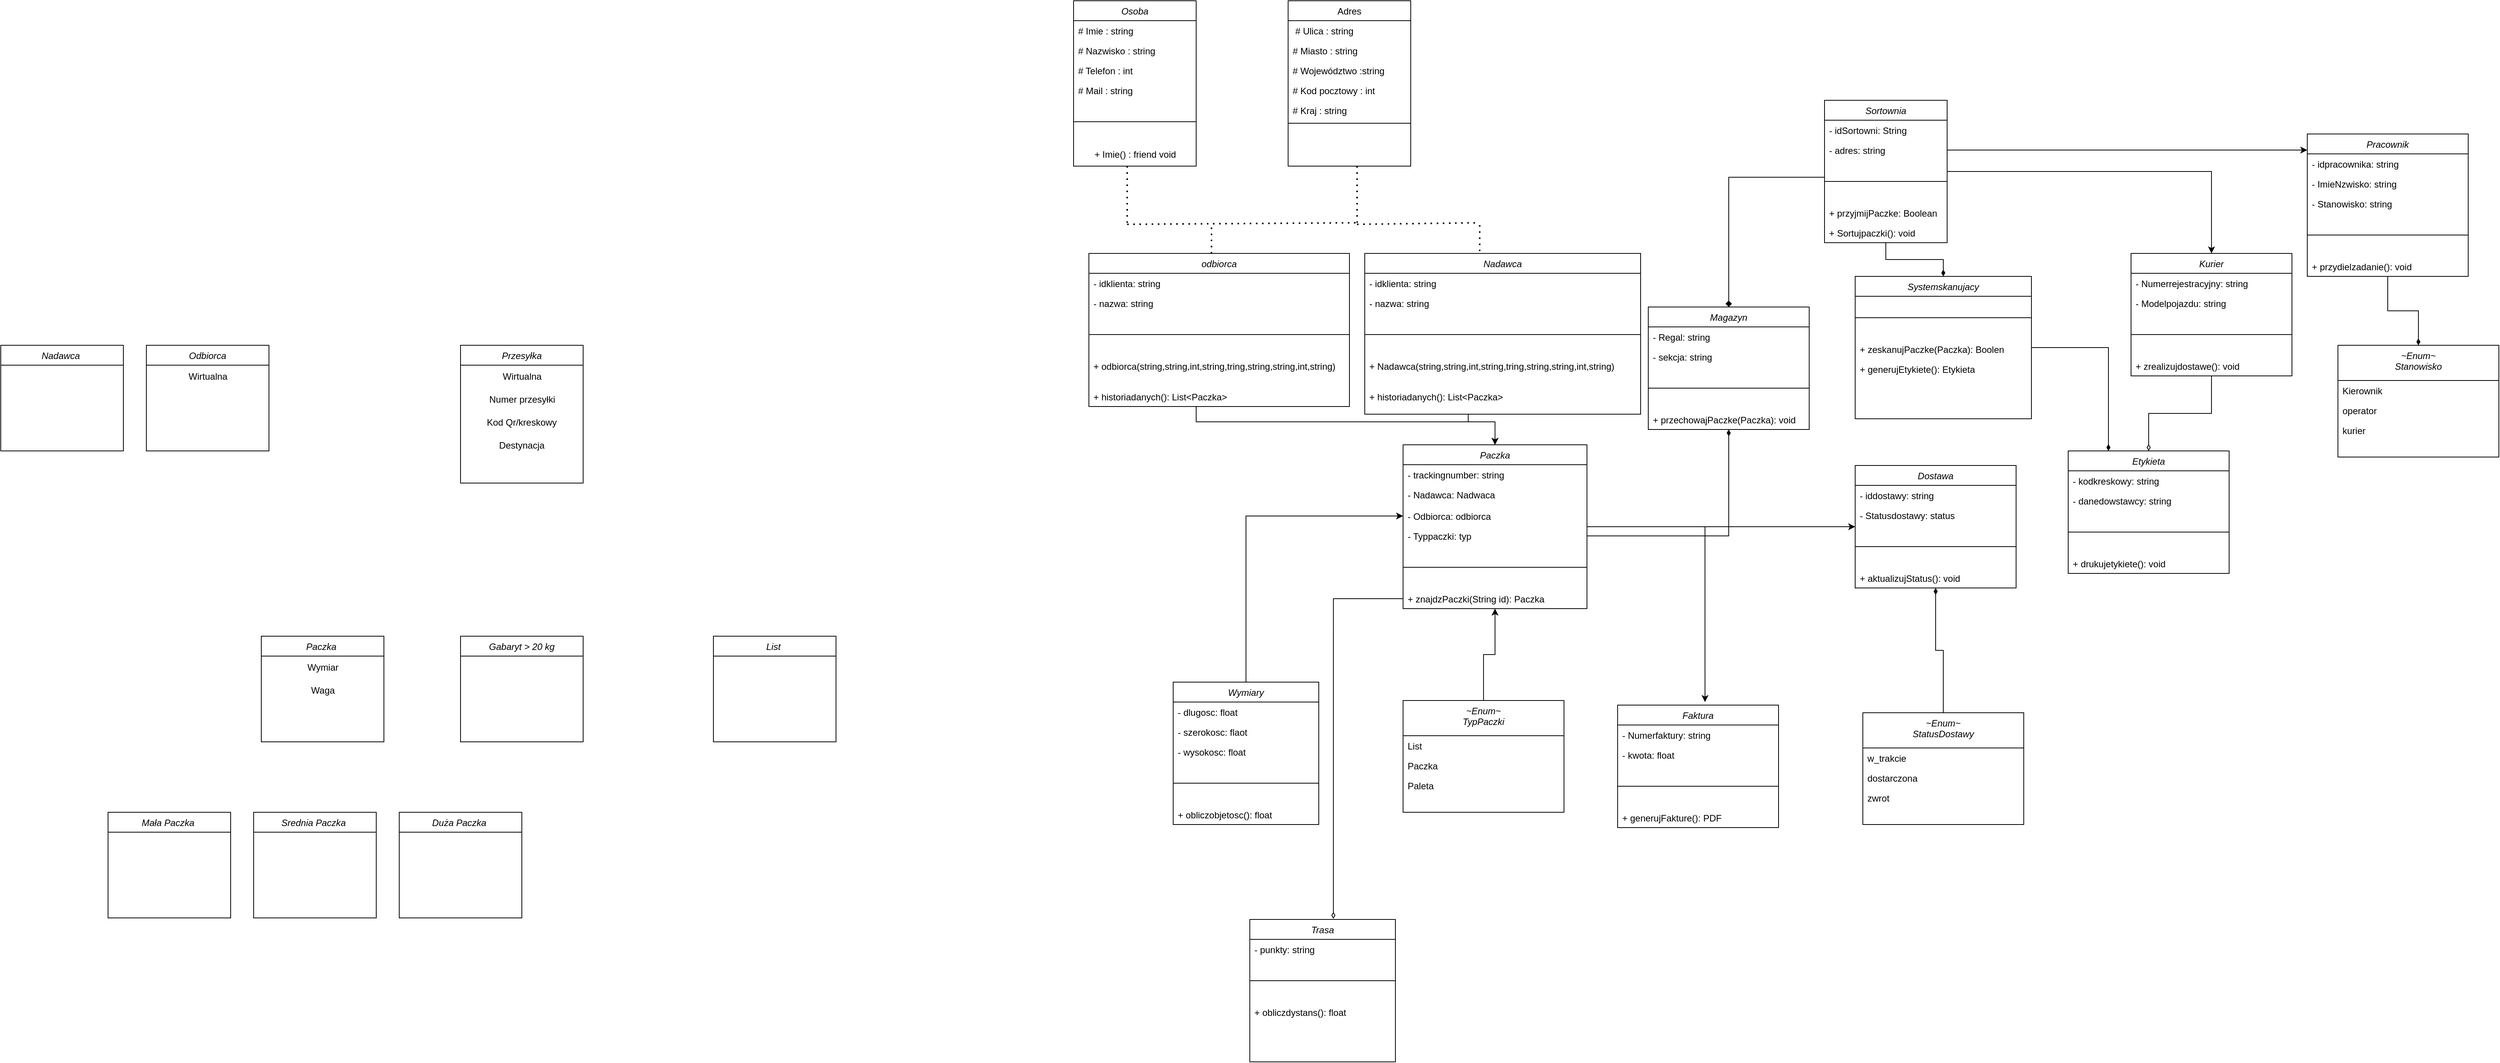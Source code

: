 <mxfile version="26.2.14">
  <diagram id="C5RBs43oDa-KdzZeNtuy" name="Page-1">
    <mxGraphModel dx="1854" dy="2429" grid="1" gridSize="10" guides="1" tooltips="1" connect="1" arrows="1" fold="1" page="1" pageScale="1" pageWidth="827" pageHeight="1169" math="0" shadow="0">
      <root>
        <mxCell id="WIyWlLk6GJQsqaUBKTNV-0" />
        <mxCell id="WIyWlLk6GJQsqaUBKTNV-1" parent="WIyWlLk6GJQsqaUBKTNV-0" />
        <mxCell id="zkfFHV4jXpPFQw0GAbJ--0" value="Osoba" style="swimlane;fontStyle=2;align=center;verticalAlign=top;childLayout=stackLayout;horizontal=1;startSize=26;horizontalStack=0;resizeParent=1;resizeLast=0;collapsible=1;marginBottom=0;rounded=0;shadow=0;strokeWidth=1;" parent="WIyWlLk6GJQsqaUBKTNV-1" vertex="1">
          <mxGeometry x="770" y="-130" width="160" height="216" as="geometry">
            <mxRectangle x="230" y="140" width="160" height="26" as="alternateBounds" />
          </mxGeometry>
        </mxCell>
        <mxCell id="zkfFHV4jXpPFQw0GAbJ--1" value="# Imie : string" style="text;align=left;verticalAlign=top;spacingLeft=4;spacingRight=4;overflow=hidden;rotatable=0;points=[[0,0.5],[1,0.5]];portConstraint=eastwest;" parent="zkfFHV4jXpPFQw0GAbJ--0" vertex="1">
          <mxGeometry y="26" width="160" height="26" as="geometry" />
        </mxCell>
        <mxCell id="zkfFHV4jXpPFQw0GAbJ--2" value="# Nazwisko : string" style="text;align=left;verticalAlign=top;spacingLeft=4;spacingRight=4;overflow=hidden;rotatable=0;points=[[0,0.5],[1,0.5]];portConstraint=eastwest;rounded=0;shadow=0;html=0;" parent="zkfFHV4jXpPFQw0GAbJ--0" vertex="1">
          <mxGeometry y="52" width="160" height="26" as="geometry" />
        </mxCell>
        <mxCell id="zkfFHV4jXpPFQw0GAbJ--3" value="# Telefon : int" style="text;align=left;verticalAlign=top;spacingLeft=4;spacingRight=4;overflow=hidden;rotatable=0;points=[[0,0.5],[1,0.5]];portConstraint=eastwest;rounded=0;shadow=0;html=0;" parent="zkfFHV4jXpPFQw0GAbJ--0" vertex="1">
          <mxGeometry y="78" width="160" height="26" as="geometry" />
        </mxCell>
        <mxCell id="BdsNktn8c3Ki6Q-YQM_h-1" value="# Mail : string" style="text;align=left;verticalAlign=top;spacingLeft=4;spacingRight=4;overflow=hidden;rotatable=0;points=[[0,0.5],[1,0.5]];portConstraint=eastwest;rounded=0;shadow=0;html=0;" parent="zkfFHV4jXpPFQw0GAbJ--0" vertex="1">
          <mxGeometry y="104" width="160" height="26" as="geometry" />
        </mxCell>
        <mxCell id="zkfFHV4jXpPFQw0GAbJ--4" value="" style="line;html=1;strokeWidth=1;align=left;verticalAlign=middle;spacingTop=-1;spacingLeft=3;spacingRight=3;rotatable=0;labelPosition=right;points=[];portConstraint=eastwest;" parent="zkfFHV4jXpPFQw0GAbJ--0" vertex="1">
          <mxGeometry y="130" width="160" height="56" as="geometry" />
        </mxCell>
        <mxCell id="GxkbKtknB-CjIowT5Ta8-1" value="+ Imie() : friend void" style="text;html=1;align=center;verticalAlign=middle;resizable=0;points=[];autosize=1;strokeColor=none;fillColor=none;" parent="zkfFHV4jXpPFQw0GAbJ--0" vertex="1">
          <mxGeometry y="186" width="160" height="30" as="geometry" />
        </mxCell>
        <mxCell id="zkfFHV4jXpPFQw0GAbJ--17" value="Adres" style="swimlane;fontStyle=0;align=center;verticalAlign=top;childLayout=stackLayout;horizontal=1;startSize=26;horizontalStack=0;resizeParent=1;resizeLast=0;collapsible=1;marginBottom=0;rounded=0;shadow=0;strokeWidth=1;" parent="WIyWlLk6GJQsqaUBKTNV-1" vertex="1">
          <mxGeometry x="1050" y="-130" width="160" height="216" as="geometry">
            <mxRectangle x="550" y="140" width="160" height="26" as="alternateBounds" />
          </mxGeometry>
        </mxCell>
        <mxCell id="zkfFHV4jXpPFQw0GAbJ--18" value=" # Ulica : string" style="text;align=left;verticalAlign=top;spacingLeft=4;spacingRight=4;overflow=hidden;rotatable=0;points=[[0,0.5],[1,0.5]];portConstraint=eastwest;" parent="zkfFHV4jXpPFQw0GAbJ--17" vertex="1">
          <mxGeometry y="26" width="160" height="26" as="geometry" />
        </mxCell>
        <mxCell id="zkfFHV4jXpPFQw0GAbJ--19" value="# Miasto : string" style="text;align=left;verticalAlign=top;spacingLeft=4;spacingRight=4;overflow=hidden;rotatable=0;points=[[0,0.5],[1,0.5]];portConstraint=eastwest;rounded=0;shadow=0;html=0;" parent="zkfFHV4jXpPFQw0GAbJ--17" vertex="1">
          <mxGeometry y="52" width="160" height="26" as="geometry" />
        </mxCell>
        <mxCell id="zkfFHV4jXpPFQw0GAbJ--20" value="# Województwo :string" style="text;align=left;verticalAlign=top;spacingLeft=4;spacingRight=4;overflow=hidden;rotatable=0;points=[[0,0.5],[1,0.5]];portConstraint=eastwest;rounded=0;shadow=0;html=0;" parent="zkfFHV4jXpPFQw0GAbJ--17" vertex="1">
          <mxGeometry y="78" width="160" height="26" as="geometry" />
        </mxCell>
        <mxCell id="zkfFHV4jXpPFQw0GAbJ--21" value="# Kod pocztowy : int" style="text;align=left;verticalAlign=top;spacingLeft=4;spacingRight=4;overflow=hidden;rotatable=0;points=[[0,0.5],[1,0.5]];portConstraint=eastwest;rounded=0;shadow=0;html=0;" parent="zkfFHV4jXpPFQw0GAbJ--17" vertex="1">
          <mxGeometry y="104" width="160" height="26" as="geometry" />
        </mxCell>
        <mxCell id="zkfFHV4jXpPFQw0GAbJ--22" value="# Kraj : string" style="text;align=left;verticalAlign=top;spacingLeft=4;spacingRight=4;overflow=hidden;rotatable=0;points=[[0,0.5],[1,0.5]];portConstraint=eastwest;rounded=0;shadow=0;html=0;" parent="zkfFHV4jXpPFQw0GAbJ--17" vertex="1">
          <mxGeometry y="130" width="160" height="26" as="geometry" />
        </mxCell>
        <mxCell id="zkfFHV4jXpPFQw0GAbJ--23" value="" style="line;html=1;strokeWidth=1;align=left;verticalAlign=middle;spacingTop=-1;spacingLeft=3;spacingRight=3;rotatable=0;labelPosition=right;points=[];portConstraint=eastwest;" parent="zkfFHV4jXpPFQw0GAbJ--17" vertex="1">
          <mxGeometry y="156" width="160" height="8" as="geometry" />
        </mxCell>
        <mxCell id="rjLxEYTSQMDGjOI9FriD-2" value="Przesyłka" style="swimlane;fontStyle=2;align=center;verticalAlign=top;childLayout=stackLayout;horizontal=1;startSize=26;horizontalStack=0;resizeParent=1;resizeLast=0;collapsible=1;marginBottom=0;rounded=0;shadow=0;strokeWidth=1;" parent="WIyWlLk6GJQsqaUBKTNV-1" vertex="1">
          <mxGeometry x="-30" y="320" width="160" height="180" as="geometry">
            <mxRectangle x="230" y="140" width="160" height="26" as="alternateBounds" />
          </mxGeometry>
        </mxCell>
        <mxCell id="rjLxEYTSQMDGjOI9FriD-8" value="Wirtualna" style="text;html=1;align=center;verticalAlign=middle;resizable=0;points=[];autosize=1;strokeColor=none;fillColor=none;" parent="rjLxEYTSQMDGjOI9FriD-2" vertex="1">
          <mxGeometry y="26" width="160" height="30" as="geometry" />
        </mxCell>
        <mxCell id="W7phZdBXkQrkiaIX9PyD-0" value="Numer przesyłki" style="text;html=1;align=center;verticalAlign=middle;resizable=0;points=[];autosize=1;strokeColor=none;fillColor=none;" parent="rjLxEYTSQMDGjOI9FriD-2" vertex="1">
          <mxGeometry y="56" width="160" height="30" as="geometry" />
        </mxCell>
        <mxCell id="W7phZdBXkQrkiaIX9PyD-1" value="Kod Qr/kreskowy" style="text;html=1;align=center;verticalAlign=middle;whiteSpace=wrap;rounded=0;" parent="rjLxEYTSQMDGjOI9FriD-2" vertex="1">
          <mxGeometry y="86" width="160" height="30" as="geometry" />
        </mxCell>
        <mxCell id="ycdO8XLY1XzXlpFilpPe-3" value="Destynacja" style="text;html=1;align=center;verticalAlign=middle;whiteSpace=wrap;rounded=0;" parent="rjLxEYTSQMDGjOI9FriD-2" vertex="1">
          <mxGeometry y="116" width="160" height="30" as="geometry" />
        </mxCell>
        <mxCell id="rjLxEYTSQMDGjOI9FriD-10" value="Paczka " style="swimlane;fontStyle=2;align=center;verticalAlign=top;childLayout=stackLayout;horizontal=1;startSize=26;horizontalStack=0;resizeParent=1;resizeLast=0;collapsible=1;marginBottom=0;rounded=0;shadow=0;strokeWidth=1;" parent="WIyWlLk6GJQsqaUBKTNV-1" vertex="1">
          <mxGeometry x="-290" y="700" width="160" height="138" as="geometry">
            <mxRectangle x="230" y="140" width="160" height="26" as="alternateBounds" />
          </mxGeometry>
        </mxCell>
        <mxCell id="ycdO8XLY1XzXlpFilpPe-28" value="Wymiar" style="text;html=1;align=center;verticalAlign=middle;resizable=0;points=[];autosize=1;strokeColor=none;fillColor=none;" parent="rjLxEYTSQMDGjOI9FriD-10" vertex="1">
          <mxGeometry y="26" width="160" height="30" as="geometry" />
        </mxCell>
        <mxCell id="ycdO8XLY1XzXlpFilpPe-29" value="Waga" style="text;html=1;align=center;verticalAlign=middle;resizable=0;points=[];autosize=1;strokeColor=none;fillColor=none;" parent="rjLxEYTSQMDGjOI9FriD-10" vertex="1">
          <mxGeometry y="56" width="160" height="30" as="geometry" />
        </mxCell>
        <mxCell id="rjLxEYTSQMDGjOI9FriD-16" value="List " style="swimlane;fontStyle=2;align=center;verticalAlign=top;childLayout=stackLayout;horizontal=1;startSize=26;horizontalStack=0;resizeParent=1;resizeLast=0;collapsible=1;marginBottom=0;rounded=0;shadow=0;strokeWidth=1;" parent="WIyWlLk6GJQsqaUBKTNV-1" vertex="1">
          <mxGeometry x="300" y="700" width="160" height="138" as="geometry">
            <mxRectangle x="230" y="140" width="160" height="26" as="alternateBounds" />
          </mxGeometry>
        </mxCell>
        <mxCell id="rjLxEYTSQMDGjOI9FriD-22" value="Gabaryt &gt; 20 kg" style="swimlane;fontStyle=2;align=center;verticalAlign=top;childLayout=stackLayout;horizontal=1;startSize=26;horizontalStack=0;resizeParent=1;resizeLast=0;collapsible=1;marginBottom=0;rounded=0;shadow=0;strokeWidth=1;" parent="WIyWlLk6GJQsqaUBKTNV-1" vertex="1">
          <mxGeometry x="-30" y="700" width="160" height="138" as="geometry">
            <mxRectangle x="230" y="140" width="160" height="26" as="alternateBounds" />
          </mxGeometry>
        </mxCell>
        <mxCell id="rjLxEYTSQMDGjOI9FriD-40" value="Nadawca " style="swimlane;fontStyle=2;align=center;verticalAlign=top;childLayout=stackLayout;horizontal=1;startSize=26;horizontalStack=0;resizeParent=1;resizeLast=0;collapsible=1;marginBottom=0;rounded=0;shadow=0;strokeWidth=1;" parent="WIyWlLk6GJQsqaUBKTNV-1" vertex="1">
          <mxGeometry x="-630" y="320" width="160" height="138" as="geometry">
            <mxRectangle x="230" y="140" width="160" height="26" as="alternateBounds" />
          </mxGeometry>
        </mxCell>
        <mxCell id="rjLxEYTSQMDGjOI9FriD-46" value="Odbiorca" style="swimlane;fontStyle=2;align=center;verticalAlign=top;childLayout=stackLayout;horizontal=1;startSize=26;horizontalStack=0;resizeParent=1;resizeLast=0;collapsible=1;marginBottom=0;rounded=0;shadow=0;strokeWidth=1;" parent="WIyWlLk6GJQsqaUBKTNV-1" vertex="1">
          <mxGeometry x="-440" y="320" width="160" height="138" as="geometry">
            <mxRectangle x="230" y="140" width="160" height="26" as="alternateBounds" />
          </mxGeometry>
        </mxCell>
        <mxCell id="ycdO8XLY1XzXlpFilpPe-8" value="Wirtualna" style="text;html=1;align=center;verticalAlign=middle;resizable=0;points=[];autosize=1;strokeColor=none;fillColor=none;" parent="rjLxEYTSQMDGjOI9FriD-46" vertex="1">
          <mxGeometry y="26" width="160" height="30" as="geometry" />
        </mxCell>
        <mxCell id="ycdO8XLY1XzXlpFilpPe-0" value="Mała Paczka " style="swimlane;fontStyle=2;align=center;verticalAlign=top;childLayout=stackLayout;horizontal=1;startSize=26;horizontalStack=0;resizeParent=1;resizeLast=0;collapsible=1;marginBottom=0;rounded=0;shadow=0;strokeWidth=1;" parent="WIyWlLk6GJQsqaUBKTNV-1" vertex="1">
          <mxGeometry x="-490" y="930" width="160" height="138" as="geometry">
            <mxRectangle x="230" y="140" width="160" height="26" as="alternateBounds" />
          </mxGeometry>
        </mxCell>
        <mxCell id="ycdO8XLY1XzXlpFilpPe-1" value="Srednia Paczka " style="swimlane;fontStyle=2;align=center;verticalAlign=top;childLayout=stackLayout;horizontal=1;startSize=26;horizontalStack=0;resizeParent=1;resizeLast=0;collapsible=1;marginBottom=0;rounded=0;shadow=0;strokeWidth=1;" parent="WIyWlLk6GJQsqaUBKTNV-1" vertex="1">
          <mxGeometry x="-300" y="930" width="160" height="138" as="geometry">
            <mxRectangle x="230" y="140" width="160" height="26" as="alternateBounds" />
          </mxGeometry>
        </mxCell>
        <mxCell id="ycdO8XLY1XzXlpFilpPe-4" value="Duża Paczka " style="swimlane;fontStyle=2;align=center;verticalAlign=top;childLayout=stackLayout;horizontal=1;startSize=26;horizontalStack=0;resizeParent=1;resizeLast=0;collapsible=1;marginBottom=0;rounded=0;shadow=0;strokeWidth=1;" parent="WIyWlLk6GJQsqaUBKTNV-1" vertex="1">
          <mxGeometry x="-110" y="930" width="160" height="138" as="geometry">
            <mxRectangle x="230" y="140" width="160" height="26" as="alternateBounds" />
          </mxGeometry>
        </mxCell>
        <mxCell id="9dYcnbe_WubwCjtbjFcD-8" style="edgeStyle=orthogonalEdgeStyle;rounded=0;orthogonalLoop=1;jettySize=auto;html=1;entryX=0.5;entryY=0;entryDx=0;entryDy=0;endArrow=diamondThin;endFill=1;" parent="WIyWlLk6GJQsqaUBKTNV-1" source="8LbB3TqISz4UHMFWmRGF-1011" target="8LbB3TqISz4UHMFWmRGF-1049" edge="1">
          <mxGeometry relative="1" as="geometry" />
        </mxCell>
        <mxCell id="9dYcnbe_WubwCjtbjFcD-9" style="edgeStyle=orthogonalEdgeStyle;rounded=0;orthogonalLoop=1;jettySize=auto;html=1;entryX=0.5;entryY=0;entryDx=0;entryDy=0;" parent="WIyWlLk6GJQsqaUBKTNV-1" source="8LbB3TqISz4UHMFWmRGF-1011" target="8LbB3TqISz4UHMFWmRGF-1056" edge="1">
          <mxGeometry relative="1" as="geometry" />
        </mxCell>
        <mxCell id="8LbB3TqISz4UHMFWmRGF-1011" value="Sortownia" style="swimlane;fontStyle=2;align=center;verticalAlign=top;childLayout=stackLayout;horizontal=1;startSize=26;horizontalStack=0;resizeParent=1;resizeLast=0;collapsible=1;marginBottom=0;rounded=0;shadow=0;strokeWidth=1;" parent="WIyWlLk6GJQsqaUBKTNV-1" vertex="1">
          <mxGeometry x="1750" width="160" height="186" as="geometry">
            <mxRectangle x="230" y="140" width="160" height="26" as="alternateBounds" />
          </mxGeometry>
        </mxCell>
        <mxCell id="8LbB3TqISz4UHMFWmRGF-1012" value="- idSortowni: String" style="text;align=left;verticalAlign=top;spacingLeft=4;spacingRight=4;overflow=hidden;rotatable=0;points=[[0,0.5],[1,0.5]];portConstraint=eastwest;" parent="8LbB3TqISz4UHMFWmRGF-1011" vertex="1">
          <mxGeometry y="26" width="160" height="26" as="geometry" />
        </mxCell>
        <mxCell id="8LbB3TqISz4UHMFWmRGF-1013" value="- adres: string" style="text;align=left;verticalAlign=top;spacingLeft=4;spacingRight=4;overflow=hidden;rotatable=0;points=[[0,0.5],[1,0.5]];portConstraint=eastwest;rounded=0;shadow=0;html=0;" parent="8LbB3TqISz4UHMFWmRGF-1011" vertex="1">
          <mxGeometry y="52" width="160" height="26" as="geometry" />
        </mxCell>
        <mxCell id="8LbB3TqISz4UHMFWmRGF-1016" value="" style="line;html=1;strokeWidth=1;align=left;verticalAlign=middle;spacingTop=-1;spacingLeft=3;spacingRight=3;rotatable=0;labelPosition=right;points=[];portConstraint=eastwest;" parent="8LbB3TqISz4UHMFWmRGF-1011" vertex="1">
          <mxGeometry y="78" width="160" height="56" as="geometry" />
        </mxCell>
        <mxCell id="8LbB3TqISz4UHMFWmRGF-1014" value="+ przyjmijPaczke: Boolean" style="text;align=left;verticalAlign=top;spacingLeft=4;spacingRight=4;overflow=hidden;rotatable=0;points=[[0,0.5],[1,0.5]];portConstraint=eastwest;rounded=0;shadow=0;html=0;" parent="8LbB3TqISz4UHMFWmRGF-1011" vertex="1">
          <mxGeometry y="134" width="160" height="26" as="geometry" />
        </mxCell>
        <mxCell id="8LbB3TqISz4UHMFWmRGF-1015" value="+ Sortujpaczki(): void" style="text;align=left;verticalAlign=top;spacingLeft=4;spacingRight=4;overflow=hidden;rotatable=0;points=[[0,0.5],[1,0.5]];portConstraint=eastwest;rounded=0;shadow=0;html=0;" parent="8LbB3TqISz4UHMFWmRGF-1011" vertex="1">
          <mxGeometry y="160" width="160" height="26" as="geometry" />
        </mxCell>
        <mxCell id="8LbB3TqISz4UHMFWmRGF-1017" value="Magazyn" style="swimlane;fontStyle=2;align=center;verticalAlign=top;childLayout=stackLayout;horizontal=1;startSize=26;horizontalStack=0;resizeParent=1;resizeLast=0;collapsible=1;marginBottom=0;rounded=0;shadow=0;strokeWidth=1;" parent="WIyWlLk6GJQsqaUBKTNV-1" vertex="1">
          <mxGeometry x="1520" y="270" width="210" height="160" as="geometry">
            <mxRectangle x="230" y="140" width="160" height="26" as="alternateBounds" />
          </mxGeometry>
        </mxCell>
        <mxCell id="8LbB3TqISz4UHMFWmRGF-1018" value="- Regal: string" style="text;align=left;verticalAlign=top;spacingLeft=4;spacingRight=4;overflow=hidden;rotatable=0;points=[[0,0.5],[1,0.5]];portConstraint=eastwest;" parent="8LbB3TqISz4UHMFWmRGF-1017" vertex="1">
          <mxGeometry y="26" width="210" height="26" as="geometry" />
        </mxCell>
        <mxCell id="8LbB3TqISz4UHMFWmRGF-1019" value="- sekcja: string" style="text;align=left;verticalAlign=top;spacingLeft=4;spacingRight=4;overflow=hidden;rotatable=0;points=[[0,0.5],[1,0.5]];portConstraint=eastwest;rounded=0;shadow=0;html=0;" parent="8LbB3TqISz4UHMFWmRGF-1017" vertex="1">
          <mxGeometry y="52" width="210" height="26" as="geometry" />
        </mxCell>
        <mxCell id="8LbB3TqISz4UHMFWmRGF-1022" value="" style="line;html=1;strokeWidth=1;align=left;verticalAlign=middle;spacingTop=-1;spacingLeft=3;spacingRight=3;rotatable=0;labelPosition=right;points=[];portConstraint=eastwest;" parent="8LbB3TqISz4UHMFWmRGF-1017" vertex="1">
          <mxGeometry y="78" width="210" height="56" as="geometry" />
        </mxCell>
        <mxCell id="8LbB3TqISz4UHMFWmRGF-1021" value="+ przechowajPaczke(Paczka): void" style="text;align=left;verticalAlign=top;spacingLeft=4;spacingRight=4;overflow=hidden;rotatable=0;points=[[0,0.5],[1,0.5]];portConstraint=eastwest;rounded=0;shadow=0;html=0;" parent="8LbB3TqISz4UHMFWmRGF-1017" vertex="1">
          <mxGeometry y="134" width="210" height="26" as="geometry" />
        </mxCell>
        <mxCell id="9dYcnbe_WubwCjtbjFcD-0" style="edgeStyle=orthogonalEdgeStyle;rounded=0;orthogonalLoop=1;jettySize=auto;html=1;entryX=0.5;entryY=0;entryDx=0;entryDy=0;" parent="WIyWlLk6GJQsqaUBKTNV-1" source="8LbB3TqISz4UHMFWmRGF-1025" target="8LbB3TqISz4UHMFWmRGF-1087" edge="1">
          <mxGeometry relative="1" as="geometry">
            <Array as="points">
              <mxPoint x="1285" y="420" />
              <mxPoint x="1320" y="420" />
            </Array>
          </mxGeometry>
        </mxCell>
        <mxCell id="8LbB3TqISz4UHMFWmRGF-1025" value="Nadawca" style="swimlane;fontStyle=2;align=center;verticalAlign=top;childLayout=stackLayout;horizontal=1;startSize=26;horizontalStack=0;resizeParent=1;resizeLast=0;collapsible=1;marginBottom=0;rounded=0;shadow=0;strokeWidth=1;" parent="WIyWlLk6GJQsqaUBKTNV-1" vertex="1">
          <mxGeometry x="1150" y="200" width="360" height="210" as="geometry">
            <mxRectangle x="230" y="140" width="160" height="26" as="alternateBounds" />
          </mxGeometry>
        </mxCell>
        <mxCell id="8LbB3TqISz4UHMFWmRGF-1026" value="- idklienta: string" style="text;align=left;verticalAlign=top;spacingLeft=4;spacingRight=4;overflow=hidden;rotatable=0;points=[[0,0.5],[1,0.5]];portConstraint=eastwest;" parent="8LbB3TqISz4UHMFWmRGF-1025" vertex="1">
          <mxGeometry y="26" width="360" height="26" as="geometry" />
        </mxCell>
        <mxCell id="8LbB3TqISz4UHMFWmRGF-1027" value="- nazwa: string" style="text;align=left;verticalAlign=top;spacingLeft=4;spacingRight=4;overflow=hidden;rotatable=0;points=[[0,0.5],[1,0.5]];portConstraint=eastwest;rounded=0;shadow=0;html=0;" parent="8LbB3TqISz4UHMFWmRGF-1025" vertex="1">
          <mxGeometry y="52" width="360" height="26" as="geometry" />
        </mxCell>
        <mxCell id="8LbB3TqISz4UHMFWmRGF-1030" value="" style="line;html=1;strokeWidth=1;align=left;verticalAlign=middle;spacingTop=-1;spacingLeft=3;spacingRight=3;rotatable=0;labelPosition=right;points=[];portConstraint=eastwest;" parent="8LbB3TqISz4UHMFWmRGF-1025" vertex="1">
          <mxGeometry y="78" width="360" height="56" as="geometry" />
        </mxCell>
        <mxCell id="Iwi3tj0pzpYwmLGOqAep-13" value="+ Nadawca(string,string,int,string,tring,string,string,int,string)" style="text;align=left;verticalAlign=top;spacingLeft=4;spacingRight=4;overflow=hidden;rotatable=0;points=[[0,0.5],[1,0.5]];portConstraint=eastwest;rounded=0;shadow=0;html=0;" vertex="1" parent="8LbB3TqISz4UHMFWmRGF-1025">
          <mxGeometry y="134" width="360" height="40" as="geometry" />
        </mxCell>
        <mxCell id="8LbB3TqISz4UHMFWmRGF-1029" value="+ historiadanych(): List&lt;Paczka&gt;" style="text;align=left;verticalAlign=top;spacingLeft=4;spacingRight=4;overflow=hidden;rotatable=0;points=[[0,0.5],[1,0.5]];portConstraint=eastwest;rounded=0;shadow=0;html=0;" parent="8LbB3TqISz4UHMFWmRGF-1025" vertex="1">
          <mxGeometry y="174" width="360" height="26" as="geometry" />
        </mxCell>
        <mxCell id="9dYcnbe_WubwCjtbjFcD-1" style="edgeStyle=orthogonalEdgeStyle;rounded=0;orthogonalLoop=1;jettySize=auto;html=1;entryX=0.5;entryY=0;entryDx=0;entryDy=0;" parent="WIyWlLk6GJQsqaUBKTNV-1" source="8LbB3TqISz4UHMFWmRGF-1043" target="8LbB3TqISz4UHMFWmRGF-1087" edge="1">
          <mxGeometry relative="1" as="geometry">
            <Array as="points">
              <mxPoint x="930" y="420" />
              <mxPoint x="1320" y="420" />
            </Array>
          </mxGeometry>
        </mxCell>
        <mxCell id="8LbB3TqISz4UHMFWmRGF-1043" value="odbiorca" style="swimlane;fontStyle=2;align=center;verticalAlign=top;childLayout=stackLayout;horizontal=1;startSize=26;horizontalStack=0;resizeParent=1;resizeLast=0;collapsible=1;marginBottom=0;rounded=0;shadow=0;strokeWidth=1;" parent="WIyWlLk6GJQsqaUBKTNV-1" vertex="1">
          <mxGeometry x="790" y="200" width="340" height="200" as="geometry">
            <mxRectangle x="230" y="140" width="160" height="26" as="alternateBounds" />
          </mxGeometry>
        </mxCell>
        <mxCell id="8LbB3TqISz4UHMFWmRGF-1044" value="- idklienta: string" style="text;align=left;verticalAlign=top;spacingLeft=4;spacingRight=4;overflow=hidden;rotatable=0;points=[[0,0.5],[1,0.5]];portConstraint=eastwest;" parent="8LbB3TqISz4UHMFWmRGF-1043" vertex="1">
          <mxGeometry y="26" width="340" height="26" as="geometry" />
        </mxCell>
        <mxCell id="8LbB3TqISz4UHMFWmRGF-1045" value="- nazwa: string" style="text;align=left;verticalAlign=top;spacingLeft=4;spacingRight=4;overflow=hidden;rotatable=0;points=[[0,0.5],[1,0.5]];portConstraint=eastwest;rounded=0;shadow=0;html=0;" parent="8LbB3TqISz4UHMFWmRGF-1043" vertex="1">
          <mxGeometry y="52" width="340" height="26" as="geometry" />
        </mxCell>
        <mxCell id="8LbB3TqISz4UHMFWmRGF-1047" value="" style="line;html=1;strokeWidth=1;align=left;verticalAlign=middle;spacingTop=-1;spacingLeft=3;spacingRight=3;rotatable=0;labelPosition=right;points=[];portConstraint=eastwest;" parent="8LbB3TqISz4UHMFWmRGF-1043" vertex="1">
          <mxGeometry y="78" width="340" height="56" as="geometry" />
        </mxCell>
        <mxCell id="Iwi3tj0pzpYwmLGOqAep-10" value="+ odbiorca(string,string,int,string,tring,string,string,int,string)" style="text;align=left;verticalAlign=top;spacingLeft=4;spacingRight=4;overflow=hidden;rotatable=0;points=[[0,0.5],[1,0.5]];portConstraint=eastwest;rounded=0;shadow=0;html=0;" vertex="1" parent="8LbB3TqISz4UHMFWmRGF-1043">
          <mxGeometry y="134" width="340" height="40" as="geometry" />
        </mxCell>
        <mxCell id="8LbB3TqISz4UHMFWmRGF-1048" value="+ historiadanych(): List&lt;Paczka&gt;" style="text;align=left;verticalAlign=top;spacingLeft=4;spacingRight=4;overflow=hidden;rotatable=0;points=[[0,0.5],[1,0.5]];portConstraint=eastwest;rounded=0;shadow=0;html=0;" parent="8LbB3TqISz4UHMFWmRGF-1043" vertex="1">
          <mxGeometry y="174" width="340" height="26" as="geometry" />
        </mxCell>
        <mxCell id="9dYcnbe_WubwCjtbjFcD-13" style="edgeStyle=orthogonalEdgeStyle;rounded=0;orthogonalLoop=1;jettySize=auto;html=1;entryX=0.25;entryY=0;entryDx=0;entryDy=0;endArrow=diamondThin;endFill=1;" parent="WIyWlLk6GJQsqaUBKTNV-1" source="8LbB3TqISz4UHMFWmRGF-1049" target="8LbB3TqISz4UHMFWmRGF-1073" edge="1">
          <mxGeometry relative="1" as="geometry" />
        </mxCell>
        <mxCell id="8LbB3TqISz4UHMFWmRGF-1049" value="Systemskanujacy" style="swimlane;fontStyle=2;align=center;verticalAlign=top;childLayout=stackLayout;horizontal=1;startSize=26;horizontalStack=0;resizeParent=1;resizeLast=0;collapsible=1;marginBottom=0;rounded=0;shadow=0;strokeWidth=1;" parent="WIyWlLk6GJQsqaUBKTNV-1" vertex="1">
          <mxGeometry x="1790" y="230" width="230" height="186" as="geometry">
            <mxRectangle x="230" y="140" width="160" height="26" as="alternateBounds" />
          </mxGeometry>
        </mxCell>
        <mxCell id="8LbB3TqISz4UHMFWmRGF-1053" value="" style="line;html=1;strokeWidth=1;align=left;verticalAlign=middle;spacingTop=-1;spacingLeft=3;spacingRight=3;rotatable=0;labelPosition=right;points=[];portConstraint=eastwest;" parent="8LbB3TqISz4UHMFWmRGF-1049" vertex="1">
          <mxGeometry y="26" width="230" height="56" as="geometry" />
        </mxCell>
        <mxCell id="8LbB3TqISz4UHMFWmRGF-1054" value="+ zeskanujPaczke(Paczka): Boolen" style="text;align=left;verticalAlign=top;spacingLeft=4;spacingRight=4;overflow=hidden;rotatable=0;points=[[0,0.5],[1,0.5]];portConstraint=eastwest;rounded=0;shadow=0;html=0;" parent="8LbB3TqISz4UHMFWmRGF-1049" vertex="1">
          <mxGeometry y="82" width="230" height="26" as="geometry" />
        </mxCell>
        <mxCell id="8LbB3TqISz4UHMFWmRGF-1055" value="+ generujEtykiete(): Etykieta" style="text;align=left;verticalAlign=top;spacingLeft=4;spacingRight=4;overflow=hidden;rotatable=0;points=[[0,0.5],[1,0.5]];portConstraint=eastwest;rounded=0;shadow=0;html=0;" parent="8LbB3TqISz4UHMFWmRGF-1049" vertex="1">
          <mxGeometry y="108" width="230" height="26" as="geometry" />
        </mxCell>
        <mxCell id="9dYcnbe_WubwCjtbjFcD-14" style="edgeStyle=orthogonalEdgeStyle;rounded=0;orthogonalLoop=1;jettySize=auto;html=1;entryX=0.5;entryY=0;entryDx=0;entryDy=0;endArrow=diamondThin;endFill=0;" parent="WIyWlLk6GJQsqaUBKTNV-1" source="8LbB3TqISz4UHMFWmRGF-1056" target="8LbB3TqISz4UHMFWmRGF-1073" edge="1">
          <mxGeometry relative="1" as="geometry" />
        </mxCell>
        <mxCell id="8LbB3TqISz4UHMFWmRGF-1056" value="Kurier" style="swimlane;fontStyle=2;align=center;verticalAlign=top;childLayout=stackLayout;horizontal=1;startSize=26;horizontalStack=0;resizeParent=1;resizeLast=0;collapsible=1;marginBottom=0;rounded=0;shadow=0;strokeWidth=1;" parent="WIyWlLk6GJQsqaUBKTNV-1" vertex="1">
          <mxGeometry x="2150" y="200" width="210" height="160" as="geometry">
            <mxRectangle x="230" y="140" width="160" height="26" as="alternateBounds" />
          </mxGeometry>
        </mxCell>
        <mxCell id="8LbB3TqISz4UHMFWmRGF-1057" value="- Numerrejestracyjny: string" style="text;align=left;verticalAlign=top;spacingLeft=4;spacingRight=4;overflow=hidden;rotatable=0;points=[[0,0.5],[1,0.5]];portConstraint=eastwest;" parent="8LbB3TqISz4UHMFWmRGF-1056" vertex="1">
          <mxGeometry y="26" width="210" height="26" as="geometry" />
        </mxCell>
        <mxCell id="8LbB3TqISz4UHMFWmRGF-1058" value="- Modelpojazdu: string" style="text;align=left;verticalAlign=top;spacingLeft=4;spacingRight=4;overflow=hidden;rotatable=0;points=[[0,0.5],[1,0.5]];portConstraint=eastwest;rounded=0;shadow=0;html=0;" parent="8LbB3TqISz4UHMFWmRGF-1056" vertex="1">
          <mxGeometry y="52" width="210" height="26" as="geometry" />
        </mxCell>
        <mxCell id="8LbB3TqISz4UHMFWmRGF-1059" value="" style="line;html=1;strokeWidth=1;align=left;verticalAlign=middle;spacingTop=-1;spacingLeft=3;spacingRight=3;rotatable=0;labelPosition=right;points=[];portConstraint=eastwest;" parent="8LbB3TqISz4UHMFWmRGF-1056" vertex="1">
          <mxGeometry y="78" width="210" height="56" as="geometry" />
        </mxCell>
        <mxCell id="8LbB3TqISz4UHMFWmRGF-1060" value="+ zrealizujdostawe(): void" style="text;align=left;verticalAlign=top;spacingLeft=4;spacingRight=4;overflow=hidden;rotatable=0;points=[[0,0.5],[1,0.5]];portConstraint=eastwest;rounded=0;shadow=0;html=0;" parent="8LbB3TqISz4UHMFWmRGF-1056" vertex="1">
          <mxGeometry y="134" width="210" height="26" as="geometry" />
        </mxCell>
        <mxCell id="9dYcnbe_WubwCjtbjFcD-11" style="edgeStyle=orthogonalEdgeStyle;rounded=0;orthogonalLoop=1;jettySize=auto;html=1;endArrow=diamondThin;endFill=1;" parent="WIyWlLk6GJQsqaUBKTNV-1" source="8LbB3TqISz4UHMFWmRGF-1061" target="8LbB3TqISz4UHMFWmRGF-1067" edge="1">
          <mxGeometry relative="1" as="geometry" />
        </mxCell>
        <mxCell id="8LbB3TqISz4UHMFWmRGF-1061" value="Pracownik" style="swimlane;fontStyle=2;align=center;verticalAlign=top;childLayout=stackLayout;horizontal=1;startSize=26;horizontalStack=0;resizeParent=1;resizeLast=0;collapsible=1;marginBottom=0;rounded=0;shadow=0;strokeWidth=1;" parent="WIyWlLk6GJQsqaUBKTNV-1" vertex="1">
          <mxGeometry x="2380" y="44" width="210" height="186" as="geometry">
            <mxRectangle x="230" y="140" width="160" height="26" as="alternateBounds" />
          </mxGeometry>
        </mxCell>
        <mxCell id="8LbB3TqISz4UHMFWmRGF-1062" value="- idpracownika: string" style="text;align=left;verticalAlign=top;spacingLeft=4;spacingRight=4;overflow=hidden;rotatable=0;points=[[0,0.5],[1,0.5]];portConstraint=eastwest;" parent="8LbB3TqISz4UHMFWmRGF-1061" vertex="1">
          <mxGeometry y="26" width="210" height="26" as="geometry" />
        </mxCell>
        <mxCell id="8LbB3TqISz4UHMFWmRGF-1063" value="- ImieNzwisko: string" style="text;align=left;verticalAlign=top;spacingLeft=4;spacingRight=4;overflow=hidden;rotatable=0;points=[[0,0.5],[1,0.5]];portConstraint=eastwest;rounded=0;shadow=0;html=0;" parent="8LbB3TqISz4UHMFWmRGF-1061" vertex="1">
          <mxGeometry y="52" width="210" height="26" as="geometry" />
        </mxCell>
        <mxCell id="8LbB3TqISz4UHMFWmRGF-1066" value="- Stanowisko: string" style="text;align=left;verticalAlign=top;spacingLeft=4;spacingRight=4;overflow=hidden;rotatable=0;points=[[0,0.5],[1,0.5]];portConstraint=eastwest;rounded=0;shadow=0;html=0;" parent="8LbB3TqISz4UHMFWmRGF-1061" vertex="1">
          <mxGeometry y="78" width="210" height="26" as="geometry" />
        </mxCell>
        <mxCell id="8LbB3TqISz4UHMFWmRGF-1064" value="" style="line;html=1;strokeWidth=1;align=left;verticalAlign=middle;spacingTop=-1;spacingLeft=3;spacingRight=3;rotatable=0;labelPosition=right;points=[];portConstraint=eastwest;" parent="8LbB3TqISz4UHMFWmRGF-1061" vertex="1">
          <mxGeometry y="104" width="210" height="56" as="geometry" />
        </mxCell>
        <mxCell id="8LbB3TqISz4UHMFWmRGF-1065" value="+ przydielzadanie(): void" style="text;align=left;verticalAlign=top;spacingLeft=4;spacingRight=4;overflow=hidden;rotatable=0;points=[[0,0.5],[1,0.5]];portConstraint=eastwest;rounded=0;shadow=0;html=0;" parent="8LbB3TqISz4UHMFWmRGF-1061" vertex="1">
          <mxGeometry y="160" width="210" height="26" as="geometry" />
        </mxCell>
        <mxCell id="8LbB3TqISz4UHMFWmRGF-1067" value="~Enum~&#xa;Stanowisko" style="swimlane;fontStyle=2;align=center;verticalAlign=top;childLayout=stackLayout;horizontal=1;startSize=46;horizontalStack=0;resizeParent=1;resizeLast=0;collapsible=1;marginBottom=0;rounded=0;shadow=0;strokeWidth=1;" parent="WIyWlLk6GJQsqaUBKTNV-1" vertex="1">
          <mxGeometry x="2420" y="320" width="210" height="146" as="geometry">
            <mxRectangle x="230" y="140" width="160" height="26" as="alternateBounds" />
          </mxGeometry>
        </mxCell>
        <mxCell id="8LbB3TqISz4UHMFWmRGF-1068" value="Kierownik    " style="text;align=left;verticalAlign=top;spacingLeft=4;spacingRight=4;overflow=hidden;rotatable=0;points=[[0,0.5],[1,0.5]];portConstraint=eastwest;" parent="8LbB3TqISz4UHMFWmRGF-1067" vertex="1">
          <mxGeometry y="46" width="210" height="26" as="geometry" />
        </mxCell>
        <mxCell id="8LbB3TqISz4UHMFWmRGF-1069" value="operator" style="text;align=left;verticalAlign=top;spacingLeft=4;spacingRight=4;overflow=hidden;rotatable=0;points=[[0,0.5],[1,0.5]];portConstraint=eastwest;rounded=0;shadow=0;html=0;" parent="8LbB3TqISz4UHMFWmRGF-1067" vertex="1">
          <mxGeometry y="72" width="210" height="26" as="geometry" />
        </mxCell>
        <mxCell id="8LbB3TqISz4UHMFWmRGF-1070" value="kurier" style="text;align=left;verticalAlign=top;spacingLeft=4;spacingRight=4;overflow=hidden;rotatable=0;points=[[0,0.5],[1,0.5]];portConstraint=eastwest;rounded=0;shadow=0;html=0;" parent="8LbB3TqISz4UHMFWmRGF-1067" vertex="1">
          <mxGeometry y="98" width="210" height="26" as="geometry" />
        </mxCell>
        <mxCell id="8LbB3TqISz4UHMFWmRGF-1073" value="Etykieta" style="swimlane;fontStyle=2;align=center;verticalAlign=top;childLayout=stackLayout;horizontal=1;startSize=26;horizontalStack=0;resizeParent=1;resizeLast=0;collapsible=1;marginBottom=0;rounded=0;shadow=0;strokeWidth=1;" parent="WIyWlLk6GJQsqaUBKTNV-1" vertex="1">
          <mxGeometry x="2068" y="458" width="210" height="160" as="geometry">
            <mxRectangle x="230" y="140" width="160" height="26" as="alternateBounds" />
          </mxGeometry>
        </mxCell>
        <mxCell id="8LbB3TqISz4UHMFWmRGF-1074" value="- kodkreskowy: string" style="text;align=left;verticalAlign=top;spacingLeft=4;spacingRight=4;overflow=hidden;rotatable=0;points=[[0,0.5],[1,0.5]];portConstraint=eastwest;" parent="8LbB3TqISz4UHMFWmRGF-1073" vertex="1">
          <mxGeometry y="26" width="210" height="26" as="geometry" />
        </mxCell>
        <mxCell id="8LbB3TqISz4UHMFWmRGF-1075" value="- danedowstawcy: string" style="text;align=left;verticalAlign=top;spacingLeft=4;spacingRight=4;overflow=hidden;rotatable=0;points=[[0,0.5],[1,0.5]];portConstraint=eastwest;rounded=0;shadow=0;html=0;" parent="8LbB3TqISz4UHMFWmRGF-1073" vertex="1">
          <mxGeometry y="52" width="210" height="26" as="geometry" />
        </mxCell>
        <mxCell id="8LbB3TqISz4UHMFWmRGF-1076" value="" style="line;html=1;strokeWidth=1;align=left;verticalAlign=middle;spacingTop=-1;spacingLeft=3;spacingRight=3;rotatable=0;labelPosition=right;points=[];portConstraint=eastwest;" parent="8LbB3TqISz4UHMFWmRGF-1073" vertex="1">
          <mxGeometry y="78" width="210" height="56" as="geometry" />
        </mxCell>
        <mxCell id="8LbB3TqISz4UHMFWmRGF-1077" value="+ drukujetykiete(): void" style="text;align=left;verticalAlign=top;spacingLeft=4;spacingRight=4;overflow=hidden;rotatable=0;points=[[0,0.5],[1,0.5]];portConstraint=eastwest;rounded=0;shadow=0;html=0;" parent="8LbB3TqISz4UHMFWmRGF-1073" vertex="1">
          <mxGeometry y="134" width="210" height="26" as="geometry" />
        </mxCell>
        <mxCell id="8LbB3TqISz4UHMFWmRGF-1078" value="Dostawa" style="swimlane;fontStyle=2;align=center;verticalAlign=top;childLayout=stackLayout;horizontal=1;startSize=26;horizontalStack=0;resizeParent=1;resizeLast=0;collapsible=1;marginBottom=0;rounded=0;shadow=0;strokeWidth=1;" parent="WIyWlLk6GJQsqaUBKTNV-1" vertex="1">
          <mxGeometry x="1790" y="477" width="210" height="160" as="geometry">
            <mxRectangle x="230" y="140" width="160" height="26" as="alternateBounds" />
          </mxGeometry>
        </mxCell>
        <mxCell id="8LbB3TqISz4UHMFWmRGF-1079" value="- iddostawy: string" style="text;align=left;verticalAlign=top;spacingLeft=4;spacingRight=4;overflow=hidden;rotatable=0;points=[[0,0.5],[1,0.5]];portConstraint=eastwest;" parent="8LbB3TqISz4UHMFWmRGF-1078" vertex="1">
          <mxGeometry y="26" width="210" height="26" as="geometry" />
        </mxCell>
        <mxCell id="8LbB3TqISz4UHMFWmRGF-1080" value="- Statusdostawy: status" style="text;align=left;verticalAlign=top;spacingLeft=4;spacingRight=4;overflow=hidden;rotatable=0;points=[[0,0.5],[1,0.5]];portConstraint=eastwest;rounded=0;shadow=0;html=0;" parent="8LbB3TqISz4UHMFWmRGF-1078" vertex="1">
          <mxGeometry y="52" width="210" height="26" as="geometry" />
        </mxCell>
        <mxCell id="8LbB3TqISz4UHMFWmRGF-1081" value="" style="line;html=1;strokeWidth=1;align=left;verticalAlign=middle;spacingTop=-1;spacingLeft=3;spacingRight=3;rotatable=0;labelPosition=right;points=[];portConstraint=eastwest;" parent="8LbB3TqISz4UHMFWmRGF-1078" vertex="1">
          <mxGeometry y="78" width="210" height="56" as="geometry" />
        </mxCell>
        <mxCell id="8LbB3TqISz4UHMFWmRGF-1082" value="+ aktualizujStatus(): void" style="text;align=left;verticalAlign=top;spacingLeft=4;spacingRight=4;overflow=hidden;rotatable=0;points=[[0,0.5],[1,0.5]];portConstraint=eastwest;rounded=0;shadow=0;html=0;" parent="8LbB3TqISz4UHMFWmRGF-1078" vertex="1">
          <mxGeometry y="134" width="210" height="26" as="geometry" />
        </mxCell>
        <mxCell id="9dYcnbe_WubwCjtbjFcD-15" style="edgeStyle=orthogonalEdgeStyle;rounded=0;orthogonalLoop=1;jettySize=auto;html=1;entryX=0.5;entryY=1;entryDx=0;entryDy=0;endArrow=diamondThin;endFill=1;" parent="WIyWlLk6GJQsqaUBKTNV-1" source="8LbB3TqISz4UHMFWmRGF-1083" target="8LbB3TqISz4UHMFWmRGF-1078" edge="1">
          <mxGeometry relative="1" as="geometry" />
        </mxCell>
        <mxCell id="8LbB3TqISz4UHMFWmRGF-1083" value="~Enum~&#xa;StatusDostawy" style="swimlane;fontStyle=2;align=center;verticalAlign=top;childLayout=stackLayout;horizontal=1;startSize=46;horizontalStack=0;resizeParent=1;resizeLast=0;collapsible=1;marginBottom=0;rounded=0;shadow=0;strokeWidth=1;" parent="WIyWlLk6GJQsqaUBKTNV-1" vertex="1">
          <mxGeometry x="1800" y="800" width="210" height="146" as="geometry">
            <mxRectangle x="230" y="140" width="160" height="26" as="alternateBounds" />
          </mxGeometry>
        </mxCell>
        <mxCell id="8LbB3TqISz4UHMFWmRGF-1084" value="w_trakcie" style="text;align=left;verticalAlign=top;spacingLeft=4;spacingRight=4;overflow=hidden;rotatable=0;points=[[0,0.5],[1,0.5]];portConstraint=eastwest;" parent="8LbB3TqISz4UHMFWmRGF-1083" vertex="1">
          <mxGeometry y="46" width="210" height="26" as="geometry" />
        </mxCell>
        <mxCell id="8LbB3TqISz4UHMFWmRGF-1085" value="dostarczona" style="text;align=left;verticalAlign=top;spacingLeft=4;spacingRight=4;overflow=hidden;rotatable=0;points=[[0,0.5],[1,0.5]];portConstraint=eastwest;rounded=0;shadow=0;html=0;" parent="8LbB3TqISz4UHMFWmRGF-1083" vertex="1">
          <mxGeometry y="72" width="210" height="26" as="geometry" />
        </mxCell>
        <mxCell id="8LbB3TqISz4UHMFWmRGF-1086" value="zwrot" style="text;align=left;verticalAlign=top;spacingLeft=4;spacingRight=4;overflow=hidden;rotatable=0;points=[[0,0.5],[1,0.5]];portConstraint=eastwest;rounded=0;shadow=0;html=0;" parent="8LbB3TqISz4UHMFWmRGF-1083" vertex="1">
          <mxGeometry y="98" width="210" height="26" as="geometry" />
        </mxCell>
        <mxCell id="9dYcnbe_WubwCjtbjFcD-6" style="edgeStyle=orthogonalEdgeStyle;rounded=0;orthogonalLoop=1;jettySize=auto;html=1;" parent="WIyWlLk6GJQsqaUBKTNV-1" source="8LbB3TqISz4UHMFWmRGF-1087" target="8LbB3TqISz4UHMFWmRGF-1078" edge="1">
          <mxGeometry relative="1" as="geometry" />
        </mxCell>
        <mxCell id="8LbB3TqISz4UHMFWmRGF-1087" value="Paczka" style="swimlane;fontStyle=2;align=center;verticalAlign=top;childLayout=stackLayout;horizontal=1;startSize=26;horizontalStack=0;resizeParent=1;resizeLast=0;collapsible=1;marginBottom=0;rounded=0;shadow=0;strokeWidth=1;" parent="WIyWlLk6GJQsqaUBKTNV-1" vertex="1">
          <mxGeometry x="1200" y="450" width="240" height="214" as="geometry">
            <mxRectangle x="230" y="140" width="160" height="26" as="alternateBounds" />
          </mxGeometry>
        </mxCell>
        <mxCell id="8LbB3TqISz4UHMFWmRGF-1088" value="- trackingnumber: string" style="text;align=left;verticalAlign=top;spacingLeft=4;spacingRight=4;overflow=hidden;rotatable=0;points=[[0,0.5],[1,0.5]];portConstraint=eastwest;" parent="8LbB3TqISz4UHMFWmRGF-1087" vertex="1">
          <mxGeometry y="26" width="240" height="26" as="geometry" />
        </mxCell>
        <mxCell id="8LbB3TqISz4UHMFWmRGF-1089" value="- Nadawca: Nadwaca" style="text;align=left;verticalAlign=top;spacingLeft=4;spacingRight=4;overflow=hidden;rotatable=0;points=[[0,0.5],[1,0.5]];portConstraint=eastwest;rounded=0;shadow=0;html=0;" parent="8LbB3TqISz4UHMFWmRGF-1087" vertex="1">
          <mxGeometry y="52" width="240" height="28" as="geometry" />
        </mxCell>
        <mxCell id="8LbB3TqISz4UHMFWmRGF-1090" value="- Odbiorca: odbiorca" style="text;align=left;verticalAlign=top;spacingLeft=4;spacingRight=4;overflow=hidden;rotatable=0;points=[[0,0.5],[1,0.5]];portConstraint=eastwest;rounded=0;shadow=0;html=0;" parent="8LbB3TqISz4UHMFWmRGF-1087" vertex="1">
          <mxGeometry y="80" width="240" height="26" as="geometry" />
        </mxCell>
        <mxCell id="8LbB3TqISz4UHMFWmRGF-1093" value="- Typpaczki: typ" style="text;align=left;verticalAlign=top;spacingLeft=4;spacingRight=4;overflow=hidden;rotatable=0;points=[[0,0.5],[1,0.5]];portConstraint=eastwest;rounded=0;shadow=0;html=0;" parent="8LbB3TqISz4UHMFWmRGF-1087" vertex="1">
          <mxGeometry y="106" width="240" height="26" as="geometry" />
        </mxCell>
        <mxCell id="8LbB3TqISz4UHMFWmRGF-1091" value="" style="line;html=1;strokeWidth=1;align=left;verticalAlign=middle;spacingTop=-1;spacingLeft=3;spacingRight=3;rotatable=0;labelPosition=right;points=[];portConstraint=eastwest;" parent="8LbB3TqISz4UHMFWmRGF-1087" vertex="1">
          <mxGeometry y="132" width="240" height="56" as="geometry" />
        </mxCell>
        <mxCell id="8LbB3TqISz4UHMFWmRGF-1092" value="+ znajdzPaczki(String id): Paczka" style="text;align=left;verticalAlign=top;spacingLeft=4;spacingRight=4;overflow=hidden;rotatable=0;points=[[0,0.5],[1,0.5]];portConstraint=eastwest;rounded=0;shadow=0;html=0;" parent="8LbB3TqISz4UHMFWmRGF-1087" vertex="1">
          <mxGeometry y="188" width="240" height="26" as="geometry" />
        </mxCell>
        <mxCell id="9dYcnbe_WubwCjtbjFcD-3" style="edgeStyle=orthogonalEdgeStyle;rounded=0;orthogonalLoop=1;jettySize=auto;html=1;" parent="WIyWlLk6GJQsqaUBKTNV-1" source="8LbB3TqISz4UHMFWmRGF-1094" target="8LbB3TqISz4UHMFWmRGF-1087" edge="1">
          <mxGeometry relative="1" as="geometry" />
        </mxCell>
        <mxCell id="8LbB3TqISz4UHMFWmRGF-1094" value="~Enum~&#xa;TypPaczki" style="swimlane;fontStyle=2;align=center;verticalAlign=top;childLayout=stackLayout;horizontal=1;startSize=46;horizontalStack=0;resizeParent=1;resizeLast=0;collapsible=1;marginBottom=0;rounded=0;shadow=0;strokeWidth=1;" parent="WIyWlLk6GJQsqaUBKTNV-1" vertex="1">
          <mxGeometry x="1200" y="784" width="210" height="146" as="geometry">
            <mxRectangle x="230" y="140" width="160" height="26" as="alternateBounds" />
          </mxGeometry>
        </mxCell>
        <mxCell id="8LbB3TqISz4UHMFWmRGF-1095" value="List" style="text;align=left;verticalAlign=top;spacingLeft=4;spacingRight=4;overflow=hidden;rotatable=0;points=[[0,0.5],[1,0.5]];portConstraint=eastwest;" parent="8LbB3TqISz4UHMFWmRGF-1094" vertex="1">
          <mxGeometry y="46" width="210" height="26" as="geometry" />
        </mxCell>
        <mxCell id="8LbB3TqISz4UHMFWmRGF-1096" value="Paczka" style="text;align=left;verticalAlign=top;spacingLeft=4;spacingRight=4;overflow=hidden;rotatable=0;points=[[0,0.5],[1,0.5]];portConstraint=eastwest;rounded=0;shadow=0;html=0;" parent="8LbB3TqISz4UHMFWmRGF-1094" vertex="1">
          <mxGeometry y="72" width="210" height="26" as="geometry" />
        </mxCell>
        <mxCell id="8LbB3TqISz4UHMFWmRGF-1097" value="Paleta" style="text;align=left;verticalAlign=top;spacingLeft=4;spacingRight=4;overflow=hidden;rotatable=0;points=[[0,0.5],[1,0.5]];portConstraint=eastwest;rounded=0;shadow=0;html=0;" parent="8LbB3TqISz4UHMFWmRGF-1094" vertex="1">
          <mxGeometry y="98" width="210" height="26" as="geometry" />
        </mxCell>
        <mxCell id="8LbB3TqISz4UHMFWmRGF-1098" value="Faktura" style="swimlane;fontStyle=2;align=center;verticalAlign=top;childLayout=stackLayout;horizontal=1;startSize=26;horizontalStack=0;resizeParent=1;resizeLast=0;collapsible=1;marginBottom=0;rounded=0;shadow=0;strokeWidth=1;" parent="WIyWlLk6GJQsqaUBKTNV-1" vertex="1">
          <mxGeometry x="1480" y="790" width="210" height="160" as="geometry">
            <mxRectangle x="230" y="140" width="160" height="26" as="alternateBounds" />
          </mxGeometry>
        </mxCell>
        <mxCell id="8LbB3TqISz4UHMFWmRGF-1099" value="- Numerfaktury: string" style="text;align=left;verticalAlign=top;spacingLeft=4;spacingRight=4;overflow=hidden;rotatable=0;points=[[0,0.5],[1,0.5]];portConstraint=eastwest;" parent="8LbB3TqISz4UHMFWmRGF-1098" vertex="1">
          <mxGeometry y="26" width="210" height="26" as="geometry" />
        </mxCell>
        <mxCell id="8LbB3TqISz4UHMFWmRGF-1100" value="- kwota: float" style="text;align=left;verticalAlign=top;spacingLeft=4;spacingRight=4;overflow=hidden;rotatable=0;points=[[0,0.5],[1,0.5]];portConstraint=eastwest;rounded=0;shadow=0;html=0;" parent="8LbB3TqISz4UHMFWmRGF-1098" vertex="1">
          <mxGeometry y="52" width="210" height="26" as="geometry" />
        </mxCell>
        <mxCell id="8LbB3TqISz4UHMFWmRGF-1101" value="" style="line;html=1;strokeWidth=1;align=left;verticalAlign=middle;spacingTop=-1;spacingLeft=3;spacingRight=3;rotatable=0;labelPosition=right;points=[];portConstraint=eastwest;" parent="8LbB3TqISz4UHMFWmRGF-1098" vertex="1">
          <mxGeometry y="78" width="210" height="56" as="geometry" />
        </mxCell>
        <mxCell id="8LbB3TqISz4UHMFWmRGF-1102" value="+ generujFakture(): PDF" style="text;align=left;verticalAlign=top;spacingLeft=4;spacingRight=4;overflow=hidden;rotatable=0;points=[[0,0.5],[1,0.5]];portConstraint=eastwest;rounded=0;shadow=0;html=0;" parent="8LbB3TqISz4UHMFWmRGF-1098" vertex="1">
          <mxGeometry y="134" width="210" height="26" as="geometry" />
        </mxCell>
        <mxCell id="9dYcnbe_WubwCjtbjFcD-2" style="edgeStyle=orthogonalEdgeStyle;rounded=0;orthogonalLoop=1;jettySize=auto;html=1;entryX=0;entryY=0.5;entryDx=0;entryDy=0;" parent="WIyWlLk6GJQsqaUBKTNV-1" source="8LbB3TqISz4UHMFWmRGF-1103" target="8LbB3TqISz4UHMFWmRGF-1090" edge="1">
          <mxGeometry relative="1" as="geometry" />
        </mxCell>
        <mxCell id="8LbB3TqISz4UHMFWmRGF-1103" value="Wymiary" style="swimlane;fontStyle=2;align=center;verticalAlign=top;childLayout=stackLayout;horizontal=1;startSize=26;horizontalStack=0;resizeParent=1;resizeLast=0;collapsible=1;marginBottom=0;rounded=0;shadow=0;strokeWidth=1;" parent="WIyWlLk6GJQsqaUBKTNV-1" vertex="1">
          <mxGeometry x="900" y="760" width="190" height="186" as="geometry">
            <mxRectangle x="230" y="140" width="160" height="26" as="alternateBounds" />
          </mxGeometry>
        </mxCell>
        <mxCell id="8LbB3TqISz4UHMFWmRGF-1104" value="- dlugosc: float" style="text;align=left;verticalAlign=top;spacingLeft=4;spacingRight=4;overflow=hidden;rotatable=0;points=[[0,0.5],[1,0.5]];portConstraint=eastwest;" parent="8LbB3TqISz4UHMFWmRGF-1103" vertex="1">
          <mxGeometry y="26" width="190" height="26" as="geometry" />
        </mxCell>
        <mxCell id="8LbB3TqISz4UHMFWmRGF-1105" value="- szerokosc: flaot" style="text;align=left;verticalAlign=top;spacingLeft=4;spacingRight=4;overflow=hidden;rotatable=0;points=[[0,0.5],[1,0.5]];portConstraint=eastwest;rounded=0;shadow=0;html=0;" parent="8LbB3TqISz4UHMFWmRGF-1103" vertex="1">
          <mxGeometry y="52" width="190" height="26" as="geometry" />
        </mxCell>
        <mxCell id="8LbB3TqISz4UHMFWmRGF-1106" value="- wysokosc: float" style="text;align=left;verticalAlign=top;spacingLeft=4;spacingRight=4;overflow=hidden;rotatable=0;points=[[0,0.5],[1,0.5]];portConstraint=eastwest;rounded=0;shadow=0;html=0;" parent="8LbB3TqISz4UHMFWmRGF-1103" vertex="1">
          <mxGeometry y="78" width="190" height="26" as="geometry" />
        </mxCell>
        <mxCell id="8LbB3TqISz4UHMFWmRGF-1107" value="" style="line;html=1;strokeWidth=1;align=left;verticalAlign=middle;spacingTop=-1;spacingLeft=3;spacingRight=3;rotatable=0;labelPosition=right;points=[];portConstraint=eastwest;" parent="8LbB3TqISz4UHMFWmRGF-1103" vertex="1">
          <mxGeometry y="104" width="190" height="56" as="geometry" />
        </mxCell>
        <mxCell id="8LbB3TqISz4UHMFWmRGF-1108" value="+ obliczobjetosc(): float" style="text;align=left;verticalAlign=top;spacingLeft=4;spacingRight=4;overflow=hidden;rotatable=0;points=[[0,0.5],[1,0.5]];portConstraint=eastwest;rounded=0;shadow=0;html=0;" parent="8LbB3TqISz4UHMFWmRGF-1103" vertex="1">
          <mxGeometry y="160" width="190" height="26" as="geometry" />
        </mxCell>
        <mxCell id="8LbB3TqISz4UHMFWmRGF-1109" value="Trasa" style="swimlane;fontStyle=2;align=center;verticalAlign=top;childLayout=stackLayout;horizontal=1;startSize=26;horizontalStack=0;resizeParent=1;resizeLast=0;collapsible=1;marginBottom=0;rounded=0;shadow=0;strokeWidth=1;" parent="WIyWlLk6GJQsqaUBKTNV-1" vertex="1">
          <mxGeometry x="1000" y="1070" width="190" height="186" as="geometry">
            <mxRectangle x="230" y="140" width="160" height="26" as="alternateBounds" />
          </mxGeometry>
        </mxCell>
        <mxCell id="8LbB3TqISz4UHMFWmRGF-1110" value="- punkty: string" style="text;align=left;verticalAlign=top;spacingLeft=4;spacingRight=4;overflow=hidden;rotatable=0;points=[[0,0.5],[1,0.5]];portConstraint=eastwest;" parent="8LbB3TqISz4UHMFWmRGF-1109" vertex="1">
          <mxGeometry y="26" width="190" height="26" as="geometry" />
        </mxCell>
        <mxCell id="8LbB3TqISz4UHMFWmRGF-1113" value="" style="line;html=1;strokeWidth=1;align=left;verticalAlign=middle;spacingTop=-1;spacingLeft=3;spacingRight=3;rotatable=0;labelPosition=right;points=[];portConstraint=eastwest;" parent="8LbB3TqISz4UHMFWmRGF-1109" vertex="1">
          <mxGeometry y="52" width="190" height="56" as="geometry" />
        </mxCell>
        <mxCell id="8LbB3TqISz4UHMFWmRGF-1114" value="+ obliczdystans(): float" style="text;align=left;verticalAlign=top;spacingLeft=4;spacingRight=4;overflow=hidden;rotatable=0;points=[[0,0.5],[1,0.5]];portConstraint=eastwest;rounded=0;shadow=0;html=0;" parent="8LbB3TqISz4UHMFWmRGF-1109" vertex="1">
          <mxGeometry y="108" width="190" height="26" as="geometry" />
        </mxCell>
        <mxCell id="9dYcnbe_WubwCjtbjFcD-4" style="edgeStyle=orthogonalEdgeStyle;rounded=0;orthogonalLoop=1;jettySize=auto;html=1;endArrow=diamondThin;endFill=1;" parent="WIyWlLk6GJQsqaUBKTNV-1" source="8LbB3TqISz4UHMFWmRGF-1093" target="8LbB3TqISz4UHMFWmRGF-1017" edge="1">
          <mxGeometry relative="1" as="geometry" />
        </mxCell>
        <mxCell id="9dYcnbe_WubwCjtbjFcD-5" style="edgeStyle=orthogonalEdgeStyle;rounded=0;orthogonalLoop=1;jettySize=auto;html=1;entryX=0.543;entryY=-0.025;entryDx=0;entryDy=0;entryPerimeter=0;" parent="WIyWlLk6GJQsqaUBKTNV-1" source="8LbB3TqISz4UHMFWmRGF-1087" target="8LbB3TqISz4UHMFWmRGF-1098" edge="1">
          <mxGeometry relative="1" as="geometry" />
        </mxCell>
        <mxCell id="9dYcnbe_WubwCjtbjFcD-7" style="edgeStyle=orthogonalEdgeStyle;rounded=0;orthogonalLoop=1;jettySize=auto;html=1;entryX=0.5;entryY=0;entryDx=0;entryDy=0;endArrow=diamond;endFill=1;exitX=0;exitY=0.402;exitDx=0;exitDy=0;exitPerimeter=0;" parent="WIyWlLk6GJQsqaUBKTNV-1" source="8LbB3TqISz4UHMFWmRGF-1016" edge="1" target="8LbB3TqISz4UHMFWmRGF-1017">
          <mxGeometry relative="1" as="geometry">
            <mxPoint x="1730.93" y="100" as="sourcePoint" />
            <mxPoint x="1590.0" y="273.96" as="targetPoint" />
          </mxGeometry>
        </mxCell>
        <mxCell id="9dYcnbe_WubwCjtbjFcD-10" style="edgeStyle=orthogonalEdgeStyle;rounded=0;orthogonalLoop=1;jettySize=auto;html=1;" parent="WIyWlLk6GJQsqaUBKTNV-1" source="8LbB3TqISz4UHMFWmRGF-1013" target="8LbB3TqISz4UHMFWmRGF-1061" edge="1">
          <mxGeometry relative="1" as="geometry">
            <Array as="points">
              <mxPoint x="2270" y="65" />
              <mxPoint x="2270" y="65" />
            </Array>
          </mxGeometry>
        </mxCell>
        <mxCell id="9dYcnbe_WubwCjtbjFcD-16" style="edgeStyle=orthogonalEdgeStyle;rounded=0;orthogonalLoop=1;jettySize=auto;html=1;entryX=0.574;entryY=-0.005;entryDx=0;entryDy=0;entryPerimeter=0;endArrow=diamondThin;endFill=0;" parent="WIyWlLk6GJQsqaUBKTNV-1" source="8LbB3TqISz4UHMFWmRGF-1092" target="8LbB3TqISz4UHMFWmRGF-1109" edge="1">
          <mxGeometry relative="1" as="geometry" />
        </mxCell>
        <mxCell id="Iwi3tj0pzpYwmLGOqAep-0" value="" style="endArrow=none;dashed=1;html=1;dashPattern=1 3;strokeWidth=2;rounded=0;fontSize=12;startSize=8;endSize=8;curved=1;" edge="1" parent="WIyWlLk6GJQsqaUBKTNV-1">
          <mxGeometry width="50" height="50" relative="1" as="geometry">
            <mxPoint x="840" y="160" as="sourcePoint" />
            <mxPoint x="840" y="86" as="targetPoint" />
          </mxGeometry>
        </mxCell>
        <mxCell id="Iwi3tj0pzpYwmLGOqAep-2" value="" style="endArrow=none;dashed=1;html=1;dashPattern=1 3;strokeWidth=2;rounded=0;fontSize=12;startSize=8;endSize=8;curved=1;" edge="1" parent="WIyWlLk6GJQsqaUBKTNV-1">
          <mxGeometry width="50" height="50" relative="1" as="geometry">
            <mxPoint x="1140" y="160" as="sourcePoint" />
            <mxPoint x="1140" y="86" as="targetPoint" />
          </mxGeometry>
        </mxCell>
        <mxCell id="Iwi3tj0pzpYwmLGOqAep-4" value="" style="endArrow=none;dashed=1;html=1;dashPattern=1 3;strokeWidth=2;rounded=0;fontSize=12;startSize=8;endSize=8;curved=1;" edge="1" parent="WIyWlLk6GJQsqaUBKTNV-1">
          <mxGeometry width="50" height="50" relative="1" as="geometry">
            <mxPoint x="840" y="162" as="sourcePoint" />
            <mxPoint x="1140" y="160" as="targetPoint" />
          </mxGeometry>
        </mxCell>
        <mxCell id="Iwi3tj0pzpYwmLGOqAep-5" value="" style="endArrow=none;dashed=1;html=1;dashPattern=1 3;strokeWidth=2;rounded=0;fontSize=12;startSize=8;endSize=8;curved=1;" edge="1" parent="WIyWlLk6GJQsqaUBKTNV-1">
          <mxGeometry width="50" height="50" relative="1" as="geometry">
            <mxPoint x="950" y="200" as="sourcePoint" />
            <mxPoint x="950" y="160" as="targetPoint" />
          </mxGeometry>
        </mxCell>
        <mxCell id="Iwi3tj0pzpYwmLGOqAep-8" value="" style="endArrow=none;dashed=1;html=1;dashPattern=1 3;strokeWidth=2;rounded=0;fontSize=12;startSize=8;endSize=8;curved=1;" edge="1" parent="WIyWlLk6GJQsqaUBKTNV-1">
          <mxGeometry width="50" height="50" relative="1" as="geometry">
            <mxPoint x="1140" y="162" as="sourcePoint" />
            <mxPoint x="1300" y="160" as="targetPoint" />
          </mxGeometry>
        </mxCell>
        <mxCell id="Iwi3tj0pzpYwmLGOqAep-9" value="" style="endArrow=none;dashed=1;html=1;dashPattern=1 3;strokeWidth=2;rounded=0;fontSize=12;startSize=8;endSize=8;curved=1;" edge="1" parent="WIyWlLk6GJQsqaUBKTNV-1">
          <mxGeometry width="50" height="50" relative="1" as="geometry">
            <mxPoint x="1300" y="197" as="sourcePoint" />
            <mxPoint x="1300" y="160" as="targetPoint" />
          </mxGeometry>
        </mxCell>
      </root>
    </mxGraphModel>
  </diagram>
</mxfile>
